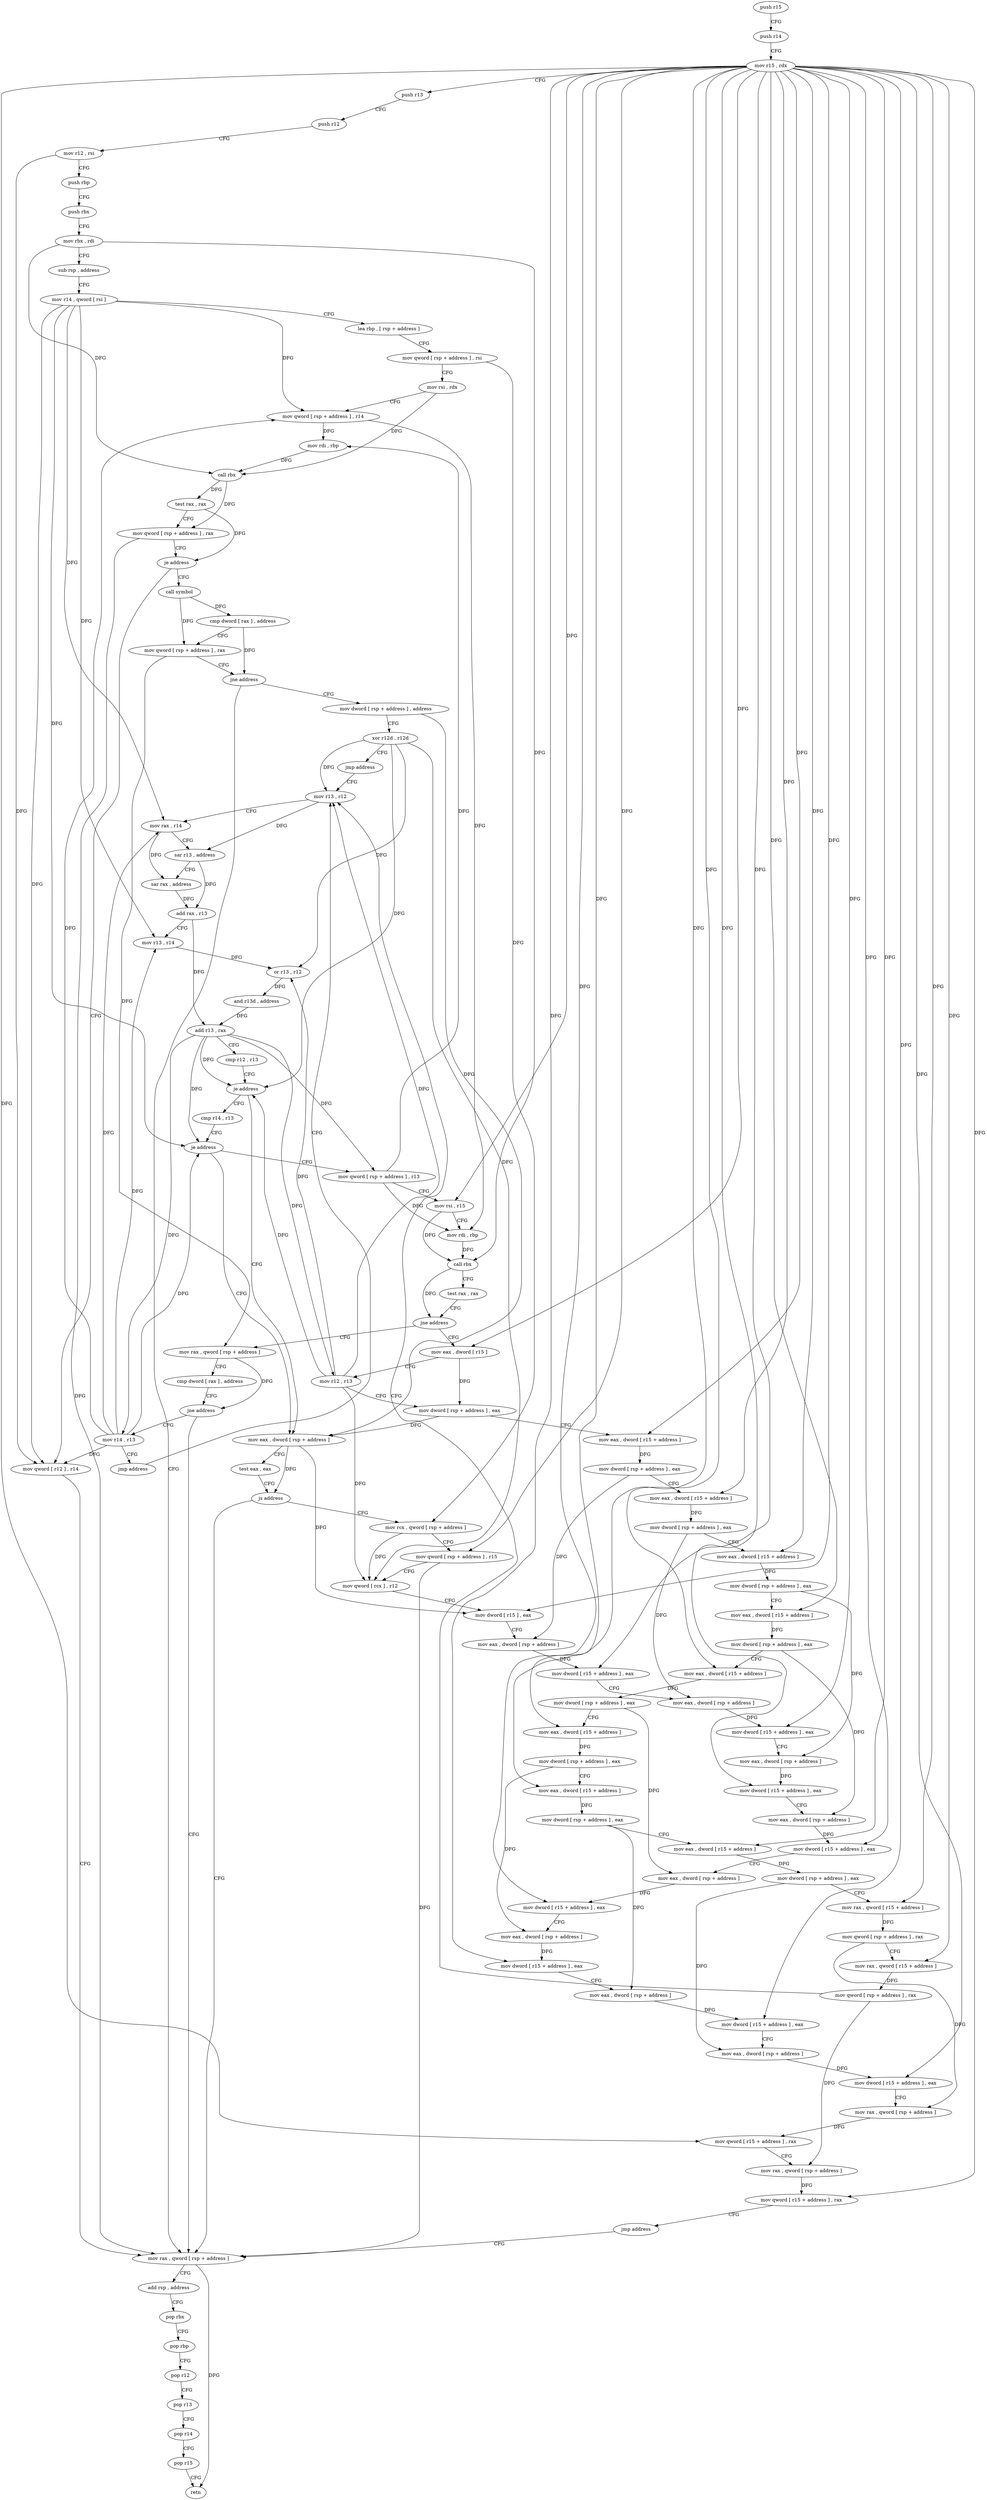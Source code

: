 digraph "func" {
"288224" [label = "push r15" ]
"288226" [label = "push r14" ]
"288228" [label = "mov r15 , rdx" ]
"288231" [label = "push r13" ]
"288233" [label = "push r12" ]
"288235" [label = "mov r12 , rsi" ]
"288238" [label = "push rbp" ]
"288239" [label = "push rbx" ]
"288240" [label = "mov rbx , rdi" ]
"288243" [label = "sub rsp , address" ]
"288247" [label = "mov r14 , qword [ rsi ]" ]
"288250" [label = "lea rbp , [ rsp + address ]" ]
"288255" [label = "mov qword [ rsp + address ] , rsi" ]
"288260" [label = "mov rsi , rdx" ]
"288263" [label = "mov qword [ rsp + address ] , r14" ]
"288268" [label = "mov rdi , rbp" ]
"288271" [label = "call rbx" ]
"288273" [label = "test rax , rax" ]
"288276" [label = "mov qword [ rsp + address ] , rax" ]
"288281" [label = "je address" ]
"288312" [label = "call symbol" ]
"288283" [label = "mov qword [ r12 ] , r14" ]
"288317" [label = "cmp dword [ rax ] , address" ]
"288320" [label = "mov qword [ rsp + address ] , rax" ]
"288325" [label = "jne address" ]
"288287" [label = "mov rax , qword [ rsp + address ]" ]
"288327" [label = "mov dword [ rsp + address ] , address" ]
"288292" [label = "add rsp , address" ]
"288296" [label = "pop rbx" ]
"288297" [label = "pop rbp" ]
"288298" [label = "pop r12" ]
"288300" [label = "pop r13" ]
"288302" [label = "pop r14" ]
"288304" [label = "pop r15" ]
"288306" [label = "retn" ]
"288335" [label = "xor r12d , r12d" ]
"288338" [label = "jmp address" ]
"288436" [label = "mov r13 , r12" ]
"288439" [label = "mov rax , r14" ]
"288442" [label = "sar r13 , address" ]
"288445" [label = "sar rax , address" ]
"288448" [label = "add rax , r13" ]
"288451" [label = "mov r13 , r14" ]
"288454" [label = "or r13 , r12" ]
"288457" [label = "and r13d , address" ]
"288461" [label = "add r13 , rax" ]
"288464" [label = "cmp r12 , r13" ]
"288467" [label = "je address" ]
"288520" [label = "mov eax , dword [ rsp + address ]" ]
"288469" [label = "cmp r14 , r13" ]
"288524" [label = "test eax , eax" ]
"288526" [label = "js address" ]
"288532" [label = "mov rcx , qword [ rsp + address ]" ]
"288472" [label = "je address" ]
"288474" [label = "mov qword [ rsp + address ] , r13" ]
"288537" [label = "mov qword [ rsp + address ] , r15" ]
"288542" [label = "mov qword [ rcx ] , r12" ]
"288545" [label = "mov dword [ r15 ] , eax" ]
"288548" [label = "mov eax , dword [ rsp + address ]" ]
"288552" [label = "mov dword [ r15 + address ] , eax" ]
"288556" [label = "mov eax , dword [ rsp + address ]" ]
"288560" [label = "mov dword [ r15 + address ] , eax" ]
"288564" [label = "mov eax , dword [ rsp + address ]" ]
"288568" [label = "mov dword [ r15 + address ] , eax" ]
"288572" [label = "mov eax , dword [ rsp + address ]" ]
"288576" [label = "mov dword [ r15 + address ] , eax" ]
"288580" [label = "mov eax , dword [ rsp + address ]" ]
"288584" [label = "mov dword [ r15 + address ] , eax" ]
"288588" [label = "mov eax , dword [ rsp + address ]" ]
"288592" [label = "mov dword [ r15 + address ] , eax" ]
"288596" [label = "mov eax , dword [ rsp + address ]" ]
"288600" [label = "mov dword [ r15 + address ] , eax" ]
"288604" [label = "mov eax , dword [ rsp + address ]" ]
"288608" [label = "mov dword [ r15 + address ] , eax" ]
"288612" [label = "mov rax , qword [ rsp + address ]" ]
"288617" [label = "mov qword [ r15 + address ] , rax" ]
"288621" [label = "mov rax , qword [ rsp + address ]" ]
"288626" [label = "mov qword [ r15 + address ] , rax" ]
"288630" [label = "jmp address" ]
"288479" [label = "mov rsi , r15" ]
"288482" [label = "mov rdi , rbp" ]
"288485" [label = "call rbx" ]
"288487" [label = "test rax , rax" ]
"288490" [label = "jne address" ]
"288344" [label = "mov eax , dword [ r15 ]" ]
"288496" [label = "mov rax , qword [ rsp + address ]" ]
"288347" [label = "mov r12 , r13" ]
"288350" [label = "mov dword [ rsp + address ] , eax" ]
"288354" [label = "mov eax , dword [ r15 + address ]" ]
"288358" [label = "mov dword [ rsp + address ] , eax" ]
"288362" [label = "mov eax , dword [ r15 + address ]" ]
"288366" [label = "mov dword [ rsp + address ] , eax" ]
"288370" [label = "mov eax , dword [ r15 + address ]" ]
"288374" [label = "mov dword [ rsp + address ] , eax" ]
"288378" [label = "mov eax , dword [ r15 + address ]" ]
"288382" [label = "mov dword [ rsp + address ] , eax" ]
"288386" [label = "mov eax , dword [ r15 + address ]" ]
"288390" [label = "mov dword [ rsp + address ] , eax" ]
"288394" [label = "mov eax , dword [ r15 + address ]" ]
"288398" [label = "mov dword [ rsp + address ] , eax" ]
"288402" [label = "mov eax , dword [ r15 + address ]" ]
"288406" [label = "mov dword [ rsp + address ] , eax" ]
"288410" [label = "mov eax , dword [ r15 + address ]" ]
"288414" [label = "mov dword [ rsp + address ] , eax" ]
"288418" [label = "mov rax , qword [ r15 + address ]" ]
"288422" [label = "mov qword [ rsp + address ] , rax" ]
"288427" [label = "mov rax , qword [ r15 + address ]" ]
"288431" [label = "mov qword [ rsp + address ] , rax" ]
"288501" [label = "cmp dword [ rax ] , address" ]
"288504" [label = "jne address" ]
"288510" [label = "mov r14 , r13" ]
"288513" [label = "jmp address" ]
"288224" -> "288226" [ label = "CFG" ]
"288226" -> "288228" [ label = "CFG" ]
"288228" -> "288231" [ label = "CFG" ]
"288228" -> "288537" [ label = "DFG" ]
"288228" -> "288545" [ label = "DFG" ]
"288228" -> "288552" [ label = "DFG" ]
"288228" -> "288560" [ label = "DFG" ]
"288228" -> "288568" [ label = "DFG" ]
"288228" -> "288576" [ label = "DFG" ]
"288228" -> "288584" [ label = "DFG" ]
"288228" -> "288592" [ label = "DFG" ]
"288228" -> "288600" [ label = "DFG" ]
"288228" -> "288608" [ label = "DFG" ]
"288228" -> "288617" [ label = "DFG" ]
"288228" -> "288626" [ label = "DFG" ]
"288228" -> "288479" [ label = "DFG" ]
"288228" -> "288344" [ label = "DFG" ]
"288228" -> "288354" [ label = "DFG" ]
"288228" -> "288362" [ label = "DFG" ]
"288228" -> "288370" [ label = "DFG" ]
"288228" -> "288378" [ label = "DFG" ]
"288228" -> "288386" [ label = "DFG" ]
"288228" -> "288394" [ label = "DFG" ]
"288228" -> "288402" [ label = "DFG" ]
"288228" -> "288410" [ label = "DFG" ]
"288228" -> "288418" [ label = "DFG" ]
"288228" -> "288427" [ label = "DFG" ]
"288231" -> "288233" [ label = "CFG" ]
"288233" -> "288235" [ label = "CFG" ]
"288235" -> "288238" [ label = "CFG" ]
"288235" -> "288283" [ label = "DFG" ]
"288238" -> "288239" [ label = "CFG" ]
"288239" -> "288240" [ label = "CFG" ]
"288240" -> "288243" [ label = "CFG" ]
"288240" -> "288271" [ label = "DFG" ]
"288240" -> "288485" [ label = "DFG" ]
"288243" -> "288247" [ label = "CFG" ]
"288247" -> "288250" [ label = "CFG" ]
"288247" -> "288263" [ label = "DFG" ]
"288247" -> "288283" [ label = "DFG" ]
"288247" -> "288439" [ label = "DFG" ]
"288247" -> "288451" [ label = "DFG" ]
"288247" -> "288472" [ label = "DFG" ]
"288250" -> "288255" [ label = "CFG" ]
"288255" -> "288260" [ label = "CFG" ]
"288255" -> "288532" [ label = "DFG" ]
"288260" -> "288263" [ label = "CFG" ]
"288260" -> "288271" [ label = "DFG" ]
"288263" -> "288268" [ label = "DFG" ]
"288263" -> "288482" [ label = "DFG" ]
"288268" -> "288271" [ label = "DFG" ]
"288271" -> "288273" [ label = "DFG" ]
"288271" -> "288276" [ label = "DFG" ]
"288273" -> "288276" [ label = "CFG" ]
"288273" -> "288281" [ label = "DFG" ]
"288276" -> "288281" [ label = "CFG" ]
"288276" -> "288287" [ label = "DFG" ]
"288281" -> "288312" [ label = "CFG" ]
"288281" -> "288283" [ label = "CFG" ]
"288312" -> "288317" [ label = "DFG" ]
"288312" -> "288320" [ label = "DFG" ]
"288283" -> "288287" [ label = "CFG" ]
"288317" -> "288320" [ label = "CFG" ]
"288317" -> "288325" [ label = "DFG" ]
"288320" -> "288325" [ label = "CFG" ]
"288320" -> "288496" [ label = "DFG" ]
"288325" -> "288287" [ label = "CFG" ]
"288325" -> "288327" [ label = "CFG" ]
"288287" -> "288292" [ label = "CFG" ]
"288287" -> "288306" [ label = "DFG" ]
"288327" -> "288335" [ label = "CFG" ]
"288327" -> "288520" [ label = "DFG" ]
"288292" -> "288296" [ label = "CFG" ]
"288296" -> "288297" [ label = "CFG" ]
"288297" -> "288298" [ label = "CFG" ]
"288298" -> "288300" [ label = "CFG" ]
"288300" -> "288302" [ label = "CFG" ]
"288302" -> "288304" [ label = "CFG" ]
"288304" -> "288306" [ label = "CFG" ]
"288335" -> "288338" [ label = "CFG" ]
"288335" -> "288436" [ label = "DFG" ]
"288335" -> "288454" [ label = "DFG" ]
"288335" -> "288467" [ label = "DFG" ]
"288335" -> "288542" [ label = "DFG" ]
"288338" -> "288436" [ label = "CFG" ]
"288436" -> "288439" [ label = "CFG" ]
"288436" -> "288442" [ label = "DFG" ]
"288439" -> "288442" [ label = "CFG" ]
"288439" -> "288445" [ label = "DFG" ]
"288442" -> "288445" [ label = "CFG" ]
"288442" -> "288448" [ label = "DFG" ]
"288445" -> "288448" [ label = "DFG" ]
"288448" -> "288451" [ label = "CFG" ]
"288448" -> "288461" [ label = "DFG" ]
"288451" -> "288454" [ label = "DFG" ]
"288454" -> "288457" [ label = "DFG" ]
"288457" -> "288461" [ label = "DFG" ]
"288461" -> "288464" [ label = "CFG" ]
"288461" -> "288467" [ label = "DFG" ]
"288461" -> "288472" [ label = "DFG" ]
"288461" -> "288474" [ label = "DFG" ]
"288461" -> "288347" [ label = "DFG" ]
"288461" -> "288510" [ label = "DFG" ]
"288464" -> "288467" [ label = "CFG" ]
"288467" -> "288520" [ label = "CFG" ]
"288467" -> "288469" [ label = "CFG" ]
"288520" -> "288524" [ label = "CFG" ]
"288520" -> "288526" [ label = "DFG" ]
"288520" -> "288545" [ label = "DFG" ]
"288469" -> "288472" [ label = "CFG" ]
"288524" -> "288526" [ label = "CFG" ]
"288526" -> "288287" [ label = "CFG" ]
"288526" -> "288532" [ label = "CFG" ]
"288532" -> "288537" [ label = "CFG" ]
"288532" -> "288542" [ label = "DFG" ]
"288472" -> "288520" [ label = "CFG" ]
"288472" -> "288474" [ label = "CFG" ]
"288474" -> "288479" [ label = "CFG" ]
"288474" -> "288268" [ label = "DFG" ]
"288474" -> "288482" [ label = "DFG" ]
"288537" -> "288542" [ label = "CFG" ]
"288537" -> "288287" [ label = "DFG" ]
"288542" -> "288545" [ label = "CFG" ]
"288545" -> "288548" [ label = "CFG" ]
"288548" -> "288552" [ label = "DFG" ]
"288552" -> "288556" [ label = "CFG" ]
"288556" -> "288560" [ label = "DFG" ]
"288560" -> "288564" [ label = "CFG" ]
"288564" -> "288568" [ label = "DFG" ]
"288568" -> "288572" [ label = "CFG" ]
"288572" -> "288576" [ label = "DFG" ]
"288576" -> "288580" [ label = "CFG" ]
"288580" -> "288584" [ label = "DFG" ]
"288584" -> "288588" [ label = "CFG" ]
"288588" -> "288592" [ label = "DFG" ]
"288592" -> "288596" [ label = "CFG" ]
"288596" -> "288600" [ label = "DFG" ]
"288600" -> "288604" [ label = "CFG" ]
"288604" -> "288608" [ label = "DFG" ]
"288608" -> "288612" [ label = "CFG" ]
"288612" -> "288617" [ label = "DFG" ]
"288617" -> "288621" [ label = "CFG" ]
"288621" -> "288626" [ label = "DFG" ]
"288626" -> "288630" [ label = "CFG" ]
"288630" -> "288287" [ label = "CFG" ]
"288479" -> "288482" [ label = "CFG" ]
"288479" -> "288485" [ label = "DFG" ]
"288482" -> "288485" [ label = "DFG" ]
"288485" -> "288487" [ label = "CFG" ]
"288485" -> "288490" [ label = "DFG" ]
"288487" -> "288490" [ label = "CFG" ]
"288490" -> "288344" [ label = "CFG" ]
"288490" -> "288496" [ label = "CFG" ]
"288344" -> "288347" [ label = "CFG" ]
"288344" -> "288350" [ label = "DFG" ]
"288496" -> "288501" [ label = "CFG" ]
"288496" -> "288504" [ label = "DFG" ]
"288347" -> "288350" [ label = "CFG" ]
"288347" -> "288436" [ label = "DFG" ]
"288347" -> "288454" [ label = "DFG" ]
"288347" -> "288542" [ label = "DFG" ]
"288347" -> "288467" [ label = "DFG" ]
"288350" -> "288354" [ label = "CFG" ]
"288350" -> "288520" [ label = "DFG" ]
"288354" -> "288358" [ label = "DFG" ]
"288358" -> "288362" [ label = "CFG" ]
"288358" -> "288548" [ label = "DFG" ]
"288362" -> "288366" [ label = "DFG" ]
"288366" -> "288370" [ label = "CFG" ]
"288366" -> "288556" [ label = "DFG" ]
"288370" -> "288374" [ label = "DFG" ]
"288374" -> "288378" [ label = "CFG" ]
"288374" -> "288564" [ label = "DFG" ]
"288378" -> "288382" [ label = "DFG" ]
"288382" -> "288386" [ label = "CFG" ]
"288382" -> "288572" [ label = "DFG" ]
"288386" -> "288390" [ label = "DFG" ]
"288390" -> "288394" [ label = "CFG" ]
"288390" -> "288580" [ label = "DFG" ]
"288394" -> "288398" [ label = "DFG" ]
"288398" -> "288402" [ label = "CFG" ]
"288398" -> "288588" [ label = "DFG" ]
"288402" -> "288406" [ label = "DFG" ]
"288406" -> "288410" [ label = "CFG" ]
"288406" -> "288596" [ label = "DFG" ]
"288410" -> "288414" [ label = "DFG" ]
"288414" -> "288418" [ label = "CFG" ]
"288414" -> "288604" [ label = "DFG" ]
"288418" -> "288422" [ label = "DFG" ]
"288422" -> "288427" [ label = "CFG" ]
"288422" -> "288612" [ label = "DFG" ]
"288427" -> "288431" [ label = "DFG" ]
"288431" -> "288436" [ label = "CFG" ]
"288431" -> "288621" [ label = "DFG" ]
"288501" -> "288504" [ label = "CFG" ]
"288504" -> "288287" [ label = "CFG" ]
"288504" -> "288510" [ label = "CFG" ]
"288510" -> "288513" [ label = "CFG" ]
"288510" -> "288263" [ label = "DFG" ]
"288510" -> "288283" [ label = "DFG" ]
"288510" -> "288439" [ label = "DFG" ]
"288510" -> "288451" [ label = "DFG" ]
"288510" -> "288472" [ label = "DFG" ]
"288513" -> "288436" [ label = "CFG" ]
}
